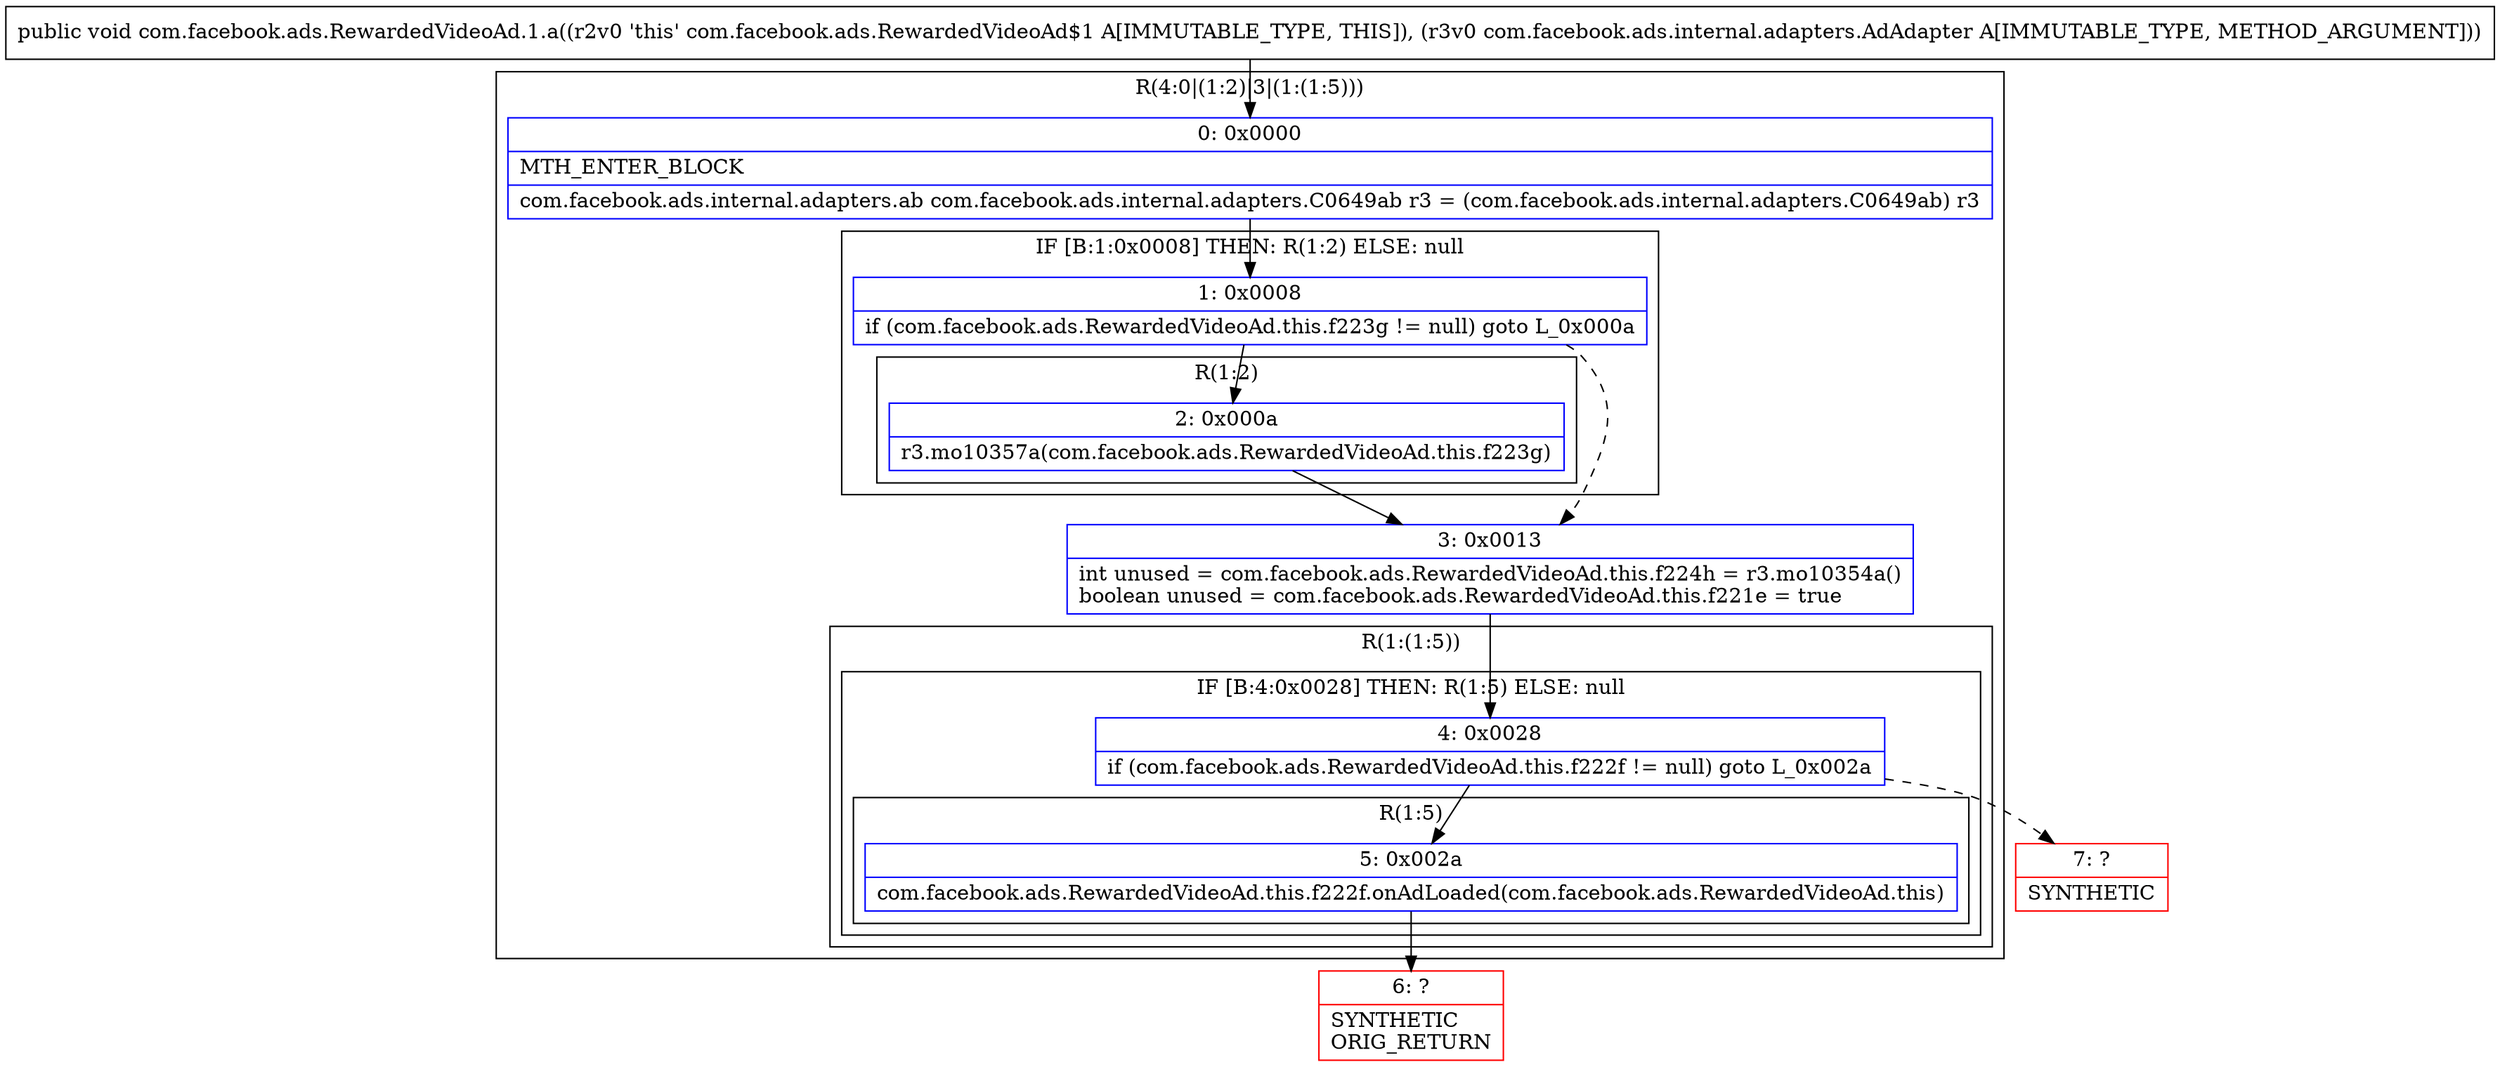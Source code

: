 digraph "CFG forcom.facebook.ads.RewardedVideoAd.1.a(Lcom\/facebook\/ads\/internal\/adapters\/AdAdapter;)V" {
subgraph cluster_Region_688178970 {
label = "R(4:0|(1:2)|3|(1:(1:5)))";
node [shape=record,color=blue];
Node_0 [shape=record,label="{0\:\ 0x0000|MTH_ENTER_BLOCK\l|com.facebook.ads.internal.adapters.ab com.facebook.ads.internal.adapters.C0649ab r3 = (com.facebook.ads.internal.adapters.C0649ab) r3\l}"];
subgraph cluster_IfRegion_2020142679 {
label = "IF [B:1:0x0008] THEN: R(1:2) ELSE: null";
node [shape=record,color=blue];
Node_1 [shape=record,label="{1\:\ 0x0008|if (com.facebook.ads.RewardedVideoAd.this.f223g != null) goto L_0x000a\l}"];
subgraph cluster_Region_1183261163 {
label = "R(1:2)";
node [shape=record,color=blue];
Node_2 [shape=record,label="{2\:\ 0x000a|r3.mo10357a(com.facebook.ads.RewardedVideoAd.this.f223g)\l}"];
}
}
Node_3 [shape=record,label="{3\:\ 0x0013|int unused = com.facebook.ads.RewardedVideoAd.this.f224h = r3.mo10354a()\lboolean unused = com.facebook.ads.RewardedVideoAd.this.f221e = true\l}"];
subgraph cluster_Region_113262256 {
label = "R(1:(1:5))";
node [shape=record,color=blue];
subgraph cluster_IfRegion_165661017 {
label = "IF [B:4:0x0028] THEN: R(1:5) ELSE: null";
node [shape=record,color=blue];
Node_4 [shape=record,label="{4\:\ 0x0028|if (com.facebook.ads.RewardedVideoAd.this.f222f != null) goto L_0x002a\l}"];
subgraph cluster_Region_2086636238 {
label = "R(1:5)";
node [shape=record,color=blue];
Node_5 [shape=record,label="{5\:\ 0x002a|com.facebook.ads.RewardedVideoAd.this.f222f.onAdLoaded(com.facebook.ads.RewardedVideoAd.this)\l}"];
}
}
}
}
Node_6 [shape=record,color=red,label="{6\:\ ?|SYNTHETIC\lORIG_RETURN\l}"];
Node_7 [shape=record,color=red,label="{7\:\ ?|SYNTHETIC\l}"];
MethodNode[shape=record,label="{public void com.facebook.ads.RewardedVideoAd.1.a((r2v0 'this' com.facebook.ads.RewardedVideoAd$1 A[IMMUTABLE_TYPE, THIS]), (r3v0 com.facebook.ads.internal.adapters.AdAdapter A[IMMUTABLE_TYPE, METHOD_ARGUMENT])) }"];
MethodNode -> Node_0;
Node_0 -> Node_1;
Node_1 -> Node_2;
Node_1 -> Node_3[style=dashed];
Node_2 -> Node_3;
Node_3 -> Node_4;
Node_4 -> Node_5;
Node_4 -> Node_7[style=dashed];
Node_5 -> Node_6;
}


